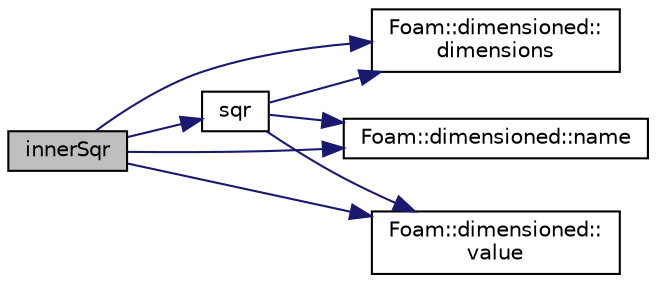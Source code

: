 digraph "innerSqr"
{
  bgcolor="transparent";
  edge [fontname="Helvetica",fontsize="10",labelfontname="Helvetica",labelfontsize="10"];
  node [fontname="Helvetica",fontsize="10",shape=record];
  rankdir="LR";
  Node44603 [label="innerSqr",height=0.2,width=0.4,color="black", fillcolor="grey75", style="filled", fontcolor="black"];
  Node44603 -> Node44604 [color="midnightblue",fontsize="10",style="solid",fontname="Helvetica"];
  Node44604 [label="Foam::dimensioned::\ldimensions",height=0.2,width=0.4,color="black",URL="$a27473.html#a512673c2674ca2d38885f1bb5f6994fb",tooltip="Return const reference to dimensions. "];
  Node44603 -> Node44605 [color="midnightblue",fontsize="10",style="solid",fontname="Helvetica"];
  Node44605 [label="Foam::dimensioned::name",height=0.2,width=0.4,color="black",URL="$a27473.html#ade4113569ef0db70665fded275a5e38e",tooltip="Return const reference to name. "];
  Node44603 -> Node44606 [color="midnightblue",fontsize="10",style="solid",fontname="Helvetica"];
  Node44606 [label="sqr",height=0.2,width=0.4,color="black",URL="$a21851.html#a277dc11c581d53826ab5090b08f3b17b"];
  Node44606 -> Node44604 [color="midnightblue",fontsize="10",style="solid",fontname="Helvetica"];
  Node44606 -> Node44605 [color="midnightblue",fontsize="10",style="solid",fontname="Helvetica"];
  Node44606 -> Node44607 [color="midnightblue",fontsize="10",style="solid",fontname="Helvetica"];
  Node44607 [label="Foam::dimensioned::\lvalue",height=0.2,width=0.4,color="black",URL="$a27473.html#a7948200a26c85fc3a83ffa510a91d668",tooltip="Return const reference to value. "];
  Node44603 -> Node44607 [color="midnightblue",fontsize="10",style="solid",fontname="Helvetica"];
}
